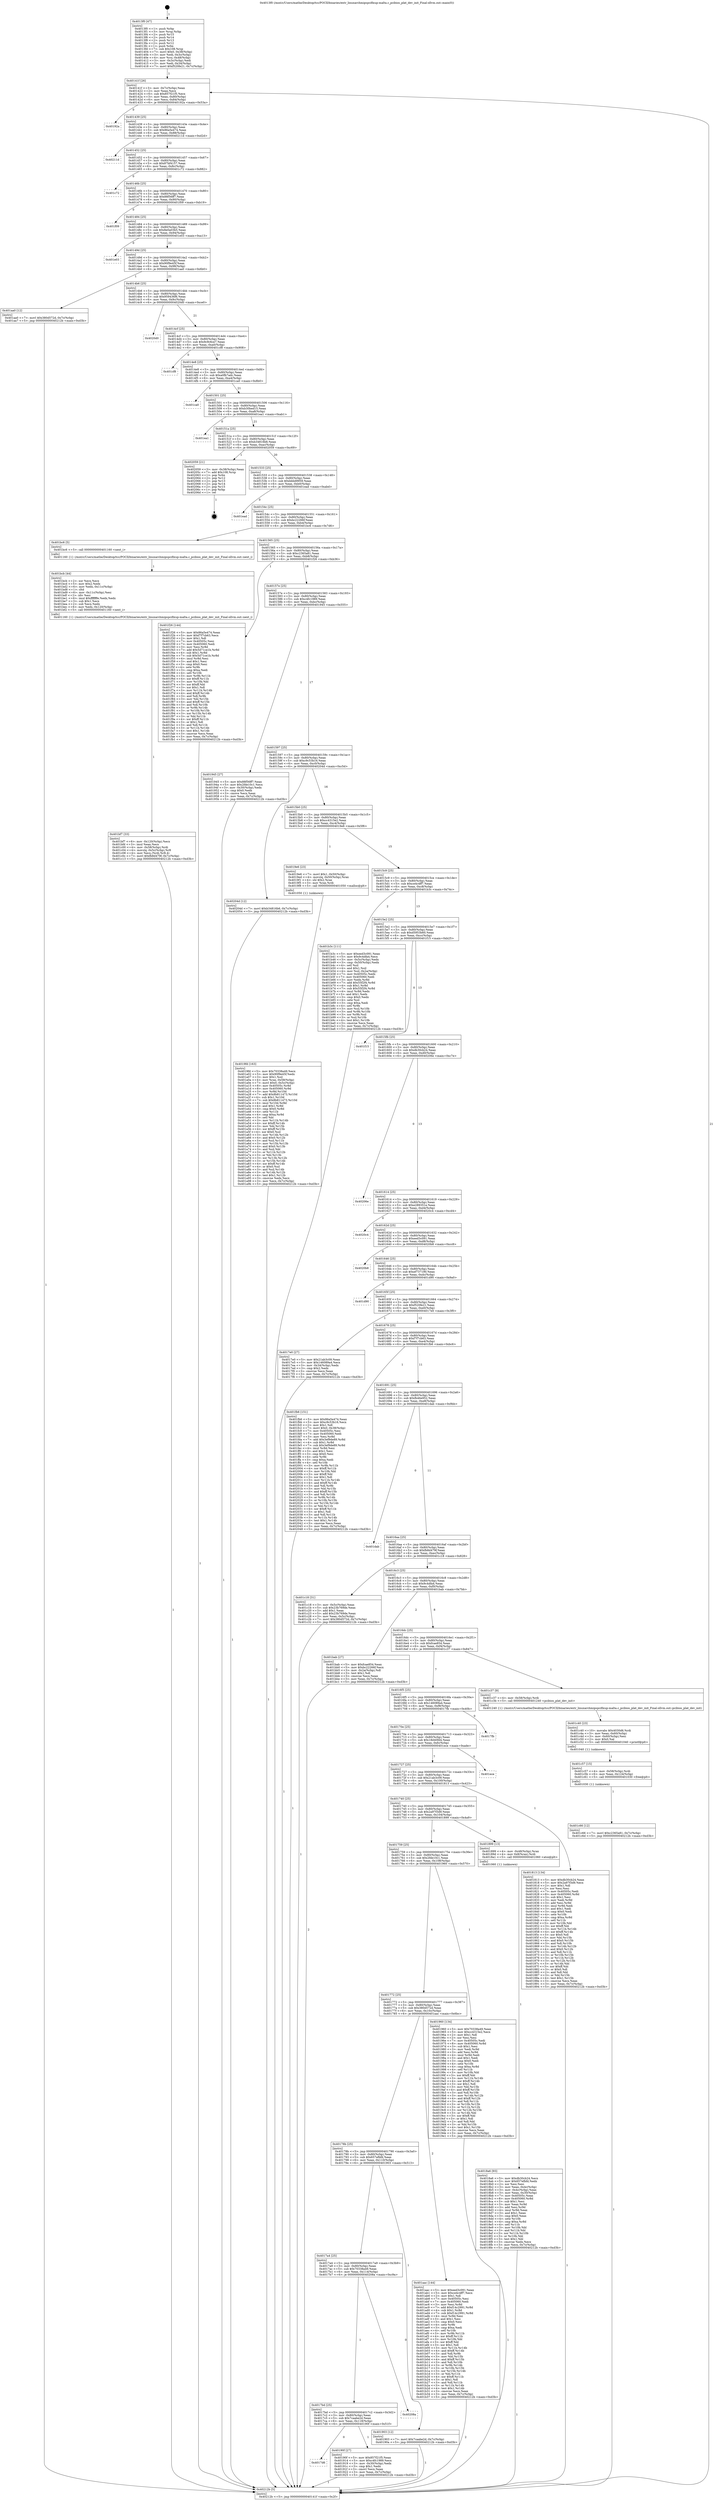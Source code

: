 digraph "0x4013f0" {
  label = "0x4013f0 (/mnt/c/Users/mathe/Desktop/tcc/POCII/binaries/extr_linuxarchmipspcifixup-malta.c_pcibios_plat_dev_init_Final-ollvm.out::main(0))"
  labelloc = "t"
  node[shape=record]

  Entry [label="",width=0.3,height=0.3,shape=circle,fillcolor=black,style=filled]
  "0x40141f" [label="{
     0x40141f [26]\l
     | [instrs]\l
     &nbsp;&nbsp;0x40141f \<+3\>: mov -0x7c(%rbp),%eax\l
     &nbsp;&nbsp;0x401422 \<+2\>: mov %eax,%ecx\l
     &nbsp;&nbsp;0x401424 \<+6\>: sub $0x857f21f5,%ecx\l
     &nbsp;&nbsp;0x40142a \<+3\>: mov %eax,-0x80(%rbp)\l
     &nbsp;&nbsp;0x40142d \<+6\>: mov %ecx,-0x84(%rbp)\l
     &nbsp;&nbsp;0x401433 \<+6\>: je 000000000040192a \<main+0x53a\>\l
  }"]
  "0x40192a" [label="{
     0x40192a\l
  }", style=dashed]
  "0x401439" [label="{
     0x401439 [25]\l
     | [instrs]\l
     &nbsp;&nbsp;0x401439 \<+5\>: jmp 000000000040143e \<main+0x4e\>\l
     &nbsp;&nbsp;0x40143e \<+3\>: mov -0x80(%rbp),%eax\l
     &nbsp;&nbsp;0x401441 \<+5\>: sub $0x86a5e474,%eax\l
     &nbsp;&nbsp;0x401446 \<+6\>: mov %eax,-0x88(%rbp)\l
     &nbsp;&nbsp;0x40144c \<+6\>: je 000000000040211d \<main+0xd2d\>\l
  }"]
  Exit [label="",width=0.3,height=0.3,shape=circle,fillcolor=black,style=filled,peripheries=2]
  "0x40211d" [label="{
     0x40211d\l
  }", style=dashed]
  "0x401452" [label="{
     0x401452 [25]\l
     | [instrs]\l
     &nbsp;&nbsp;0x401452 \<+5\>: jmp 0000000000401457 \<main+0x67\>\l
     &nbsp;&nbsp;0x401457 \<+3\>: mov -0x80(%rbp),%eax\l
     &nbsp;&nbsp;0x40145a \<+5\>: sub $0x87bf4157,%eax\l
     &nbsp;&nbsp;0x40145f \<+6\>: mov %eax,-0x8c(%rbp)\l
     &nbsp;&nbsp;0x401465 \<+6\>: je 0000000000401c72 \<main+0x882\>\l
  }"]
  "0x401c66" [label="{
     0x401c66 [12]\l
     | [instrs]\l
     &nbsp;&nbsp;0x401c66 \<+7\>: movl $0xc2365a81,-0x7c(%rbp)\l
     &nbsp;&nbsp;0x401c6d \<+5\>: jmp 000000000040212b \<main+0xd3b\>\l
  }"]
  "0x401c72" [label="{
     0x401c72\l
  }", style=dashed]
  "0x40146b" [label="{
     0x40146b [25]\l
     | [instrs]\l
     &nbsp;&nbsp;0x40146b \<+5\>: jmp 0000000000401470 \<main+0x80\>\l
     &nbsp;&nbsp;0x401470 \<+3\>: mov -0x80(%rbp),%eax\l
     &nbsp;&nbsp;0x401473 \<+5\>: sub $0x88f56ff7,%eax\l
     &nbsp;&nbsp;0x401478 \<+6\>: mov %eax,-0x90(%rbp)\l
     &nbsp;&nbsp;0x40147e \<+6\>: je 0000000000401f09 \<main+0xb19\>\l
  }"]
  "0x401c57" [label="{
     0x401c57 [15]\l
     | [instrs]\l
     &nbsp;&nbsp;0x401c57 \<+4\>: mov -0x58(%rbp),%rdi\l
     &nbsp;&nbsp;0x401c5b \<+6\>: mov %eax,-0x124(%rbp)\l
     &nbsp;&nbsp;0x401c61 \<+5\>: call 0000000000401030 \<free@plt\>\l
     | [calls]\l
     &nbsp;&nbsp;0x401030 \{1\} (unknown)\l
  }"]
  "0x401f09" [label="{
     0x401f09\l
  }", style=dashed]
  "0x401484" [label="{
     0x401484 [25]\l
     | [instrs]\l
     &nbsp;&nbsp;0x401484 \<+5\>: jmp 0000000000401489 \<main+0x99\>\l
     &nbsp;&nbsp;0x401489 \<+3\>: mov -0x80(%rbp),%eax\l
     &nbsp;&nbsp;0x40148c \<+5\>: sub $0x8e0a03b5,%eax\l
     &nbsp;&nbsp;0x401491 \<+6\>: mov %eax,-0x94(%rbp)\l
     &nbsp;&nbsp;0x401497 \<+6\>: je 0000000000401e03 \<main+0xa13\>\l
  }"]
  "0x401c40" [label="{
     0x401c40 [23]\l
     | [instrs]\l
     &nbsp;&nbsp;0x401c40 \<+10\>: movabs $0x4030d6,%rdi\l
     &nbsp;&nbsp;0x401c4a \<+3\>: mov %eax,-0x60(%rbp)\l
     &nbsp;&nbsp;0x401c4d \<+3\>: mov -0x60(%rbp),%esi\l
     &nbsp;&nbsp;0x401c50 \<+2\>: mov $0x0,%al\l
     &nbsp;&nbsp;0x401c52 \<+5\>: call 0000000000401040 \<printf@plt\>\l
     | [calls]\l
     &nbsp;&nbsp;0x401040 \{1\} (unknown)\l
  }"]
  "0x401e03" [label="{
     0x401e03\l
  }", style=dashed]
  "0x40149d" [label="{
     0x40149d [25]\l
     | [instrs]\l
     &nbsp;&nbsp;0x40149d \<+5\>: jmp 00000000004014a2 \<main+0xb2\>\l
     &nbsp;&nbsp;0x4014a2 \<+3\>: mov -0x80(%rbp),%eax\l
     &nbsp;&nbsp;0x4014a5 \<+5\>: sub $0x90f9e45f,%eax\l
     &nbsp;&nbsp;0x4014aa \<+6\>: mov %eax,-0x98(%rbp)\l
     &nbsp;&nbsp;0x4014b0 \<+6\>: je 0000000000401aa0 \<main+0x6b0\>\l
  }"]
  "0x401bf7" [label="{
     0x401bf7 [33]\l
     | [instrs]\l
     &nbsp;&nbsp;0x401bf7 \<+6\>: mov -0x120(%rbp),%ecx\l
     &nbsp;&nbsp;0x401bfd \<+3\>: imul %eax,%ecx\l
     &nbsp;&nbsp;0x401c00 \<+4\>: mov -0x58(%rbp),%rdi\l
     &nbsp;&nbsp;0x401c04 \<+4\>: movslq -0x5c(%rbp),%r8\l
     &nbsp;&nbsp;0x401c08 \<+4\>: mov %ecx,(%rdi,%r8,4)\l
     &nbsp;&nbsp;0x401c0c \<+7\>: movl $0xfb8d479f,-0x7c(%rbp)\l
     &nbsp;&nbsp;0x401c13 \<+5\>: jmp 000000000040212b \<main+0xd3b\>\l
  }"]
  "0x401aa0" [label="{
     0x401aa0 [12]\l
     | [instrs]\l
     &nbsp;&nbsp;0x401aa0 \<+7\>: movl $0x380d572d,-0x7c(%rbp)\l
     &nbsp;&nbsp;0x401aa7 \<+5\>: jmp 000000000040212b \<main+0xd3b\>\l
  }"]
  "0x4014b6" [label="{
     0x4014b6 [25]\l
     | [instrs]\l
     &nbsp;&nbsp;0x4014b6 \<+5\>: jmp 00000000004014bb \<main+0xcb\>\l
     &nbsp;&nbsp;0x4014bb \<+3\>: mov -0x80(%rbp),%eax\l
     &nbsp;&nbsp;0x4014be \<+5\>: sub $0x959436f6,%eax\l
     &nbsp;&nbsp;0x4014c3 \<+6\>: mov %eax,-0x9c(%rbp)\l
     &nbsp;&nbsp;0x4014c9 \<+6\>: je 00000000004020d0 \<main+0xce0\>\l
  }"]
  "0x401bcb" [label="{
     0x401bcb [44]\l
     | [instrs]\l
     &nbsp;&nbsp;0x401bcb \<+2\>: xor %ecx,%ecx\l
     &nbsp;&nbsp;0x401bcd \<+5\>: mov $0x2,%edx\l
     &nbsp;&nbsp;0x401bd2 \<+6\>: mov %edx,-0x11c(%rbp)\l
     &nbsp;&nbsp;0x401bd8 \<+1\>: cltd\l
     &nbsp;&nbsp;0x401bd9 \<+6\>: mov -0x11c(%rbp),%esi\l
     &nbsp;&nbsp;0x401bdf \<+2\>: idiv %esi\l
     &nbsp;&nbsp;0x401be1 \<+6\>: imul $0xfffffffe,%edx,%edx\l
     &nbsp;&nbsp;0x401be7 \<+3\>: sub $0x1,%ecx\l
     &nbsp;&nbsp;0x401bea \<+2\>: sub %ecx,%edx\l
     &nbsp;&nbsp;0x401bec \<+6\>: mov %edx,-0x120(%rbp)\l
     &nbsp;&nbsp;0x401bf2 \<+5\>: call 0000000000401160 \<next_i\>\l
     | [calls]\l
     &nbsp;&nbsp;0x401160 \{1\} (/mnt/c/Users/mathe/Desktop/tcc/POCII/binaries/extr_linuxarchmipspcifixup-malta.c_pcibios_plat_dev_init_Final-ollvm.out::next_i)\l
  }"]
  "0x4020d0" [label="{
     0x4020d0\l
  }", style=dashed]
  "0x4014cf" [label="{
     0x4014cf [25]\l
     | [instrs]\l
     &nbsp;&nbsp;0x4014cf \<+5\>: jmp 00000000004014d4 \<main+0xe4\>\l
     &nbsp;&nbsp;0x4014d4 \<+3\>: mov -0x80(%rbp),%eax\l
     &nbsp;&nbsp;0x4014d7 \<+5\>: sub $0x9c9c6ce7,%eax\l
     &nbsp;&nbsp;0x4014dc \<+6\>: mov %eax,-0xa0(%rbp)\l
     &nbsp;&nbsp;0x4014e2 \<+6\>: je 0000000000401cf8 \<main+0x908\>\l
  }"]
  "0x4019fd" [label="{
     0x4019fd [163]\l
     | [instrs]\l
     &nbsp;&nbsp;0x4019fd \<+5\>: mov $0x70338a49,%ecx\l
     &nbsp;&nbsp;0x401a02 \<+5\>: mov $0x90f9e45f,%edx\l
     &nbsp;&nbsp;0x401a07 \<+3\>: mov $0x1,%sil\l
     &nbsp;&nbsp;0x401a0a \<+4\>: mov %rax,-0x58(%rbp)\l
     &nbsp;&nbsp;0x401a0e \<+7\>: movl $0x0,-0x5c(%rbp)\l
     &nbsp;&nbsp;0x401a15 \<+8\>: mov 0x40505c,%r8d\l
     &nbsp;&nbsp;0x401a1d \<+8\>: mov 0x405060,%r9d\l
     &nbsp;&nbsp;0x401a25 \<+3\>: mov %r8d,%r10d\l
     &nbsp;&nbsp;0x401a28 \<+7\>: add $0x8b811473,%r10d\l
     &nbsp;&nbsp;0x401a2f \<+4\>: sub $0x1,%r10d\l
     &nbsp;&nbsp;0x401a33 \<+7\>: sub $0x8b811473,%r10d\l
     &nbsp;&nbsp;0x401a3a \<+4\>: imul %r10d,%r8d\l
     &nbsp;&nbsp;0x401a3e \<+4\>: and $0x1,%r8d\l
     &nbsp;&nbsp;0x401a42 \<+4\>: cmp $0x0,%r8d\l
     &nbsp;&nbsp;0x401a46 \<+4\>: sete %r11b\l
     &nbsp;&nbsp;0x401a4a \<+4\>: cmp $0xa,%r9d\l
     &nbsp;&nbsp;0x401a4e \<+3\>: setl %bl\l
     &nbsp;&nbsp;0x401a51 \<+3\>: mov %r11b,%r14b\l
     &nbsp;&nbsp;0x401a54 \<+4\>: xor $0xff,%r14b\l
     &nbsp;&nbsp;0x401a58 \<+3\>: mov %bl,%r15b\l
     &nbsp;&nbsp;0x401a5b \<+4\>: xor $0xff,%r15b\l
     &nbsp;&nbsp;0x401a5f \<+4\>: xor $0x0,%sil\l
     &nbsp;&nbsp;0x401a63 \<+3\>: mov %r14b,%r12b\l
     &nbsp;&nbsp;0x401a66 \<+4\>: and $0x0,%r12b\l
     &nbsp;&nbsp;0x401a6a \<+3\>: and %sil,%r11b\l
     &nbsp;&nbsp;0x401a6d \<+3\>: mov %r15b,%r13b\l
     &nbsp;&nbsp;0x401a70 \<+4\>: and $0x0,%r13b\l
     &nbsp;&nbsp;0x401a74 \<+3\>: and %sil,%bl\l
     &nbsp;&nbsp;0x401a77 \<+3\>: or %r11b,%r12b\l
     &nbsp;&nbsp;0x401a7a \<+3\>: or %bl,%r13b\l
     &nbsp;&nbsp;0x401a7d \<+3\>: xor %r13b,%r12b\l
     &nbsp;&nbsp;0x401a80 \<+3\>: or %r15b,%r14b\l
     &nbsp;&nbsp;0x401a83 \<+4\>: xor $0xff,%r14b\l
     &nbsp;&nbsp;0x401a87 \<+4\>: or $0x0,%sil\l
     &nbsp;&nbsp;0x401a8b \<+3\>: and %sil,%r14b\l
     &nbsp;&nbsp;0x401a8e \<+3\>: or %r14b,%r12b\l
     &nbsp;&nbsp;0x401a91 \<+4\>: test $0x1,%r12b\l
     &nbsp;&nbsp;0x401a95 \<+3\>: cmovne %edx,%ecx\l
     &nbsp;&nbsp;0x401a98 \<+3\>: mov %ecx,-0x7c(%rbp)\l
     &nbsp;&nbsp;0x401a9b \<+5\>: jmp 000000000040212b \<main+0xd3b\>\l
  }"]
  "0x401cf8" [label="{
     0x401cf8\l
  }", style=dashed]
  "0x4014e8" [label="{
     0x4014e8 [25]\l
     | [instrs]\l
     &nbsp;&nbsp;0x4014e8 \<+5\>: jmp 00000000004014ed \<main+0xfd\>\l
     &nbsp;&nbsp;0x4014ed \<+3\>: mov -0x80(%rbp),%eax\l
     &nbsp;&nbsp;0x4014f0 \<+5\>: sub $0xa0fb7adc,%eax\l
     &nbsp;&nbsp;0x4014f5 \<+6\>: mov %eax,-0xa4(%rbp)\l
     &nbsp;&nbsp;0x4014fb \<+6\>: je 0000000000401ca0 \<main+0x8b0\>\l
  }"]
  "0x4017d6" [label="{
     0x4017d6\l
  }", style=dashed]
  "0x401ca0" [label="{
     0x401ca0\l
  }", style=dashed]
  "0x401501" [label="{
     0x401501 [25]\l
     | [instrs]\l
     &nbsp;&nbsp;0x401501 \<+5\>: jmp 0000000000401506 \<main+0x116\>\l
     &nbsp;&nbsp;0x401506 \<+3\>: mov -0x80(%rbp),%eax\l
     &nbsp;&nbsp;0x401509 \<+5\>: sub $0xb30bed15,%eax\l
     &nbsp;&nbsp;0x40150e \<+6\>: mov %eax,-0xa8(%rbp)\l
     &nbsp;&nbsp;0x401514 \<+6\>: je 0000000000401ea1 \<main+0xab1\>\l
  }"]
  "0x40190f" [label="{
     0x40190f [27]\l
     | [instrs]\l
     &nbsp;&nbsp;0x40190f \<+5\>: mov $0x857f21f5,%eax\l
     &nbsp;&nbsp;0x401914 \<+5\>: mov $0xc4fc1989,%ecx\l
     &nbsp;&nbsp;0x401919 \<+3\>: mov -0x30(%rbp),%edx\l
     &nbsp;&nbsp;0x40191c \<+3\>: cmp $0x1,%edx\l
     &nbsp;&nbsp;0x40191f \<+3\>: cmovl %ecx,%eax\l
     &nbsp;&nbsp;0x401922 \<+3\>: mov %eax,-0x7c(%rbp)\l
     &nbsp;&nbsp;0x401925 \<+5\>: jmp 000000000040212b \<main+0xd3b\>\l
  }"]
  "0x401ea1" [label="{
     0x401ea1\l
  }", style=dashed]
  "0x40151a" [label="{
     0x40151a [25]\l
     | [instrs]\l
     &nbsp;&nbsp;0x40151a \<+5\>: jmp 000000000040151f \<main+0x12f\>\l
     &nbsp;&nbsp;0x40151f \<+3\>: mov -0x80(%rbp),%eax\l
     &nbsp;&nbsp;0x401522 \<+5\>: sub $0xb34816b6,%eax\l
     &nbsp;&nbsp;0x401527 \<+6\>: mov %eax,-0xac(%rbp)\l
     &nbsp;&nbsp;0x40152d \<+6\>: je 0000000000402059 \<main+0xc69\>\l
  }"]
  "0x4017bd" [label="{
     0x4017bd [25]\l
     | [instrs]\l
     &nbsp;&nbsp;0x4017bd \<+5\>: jmp 00000000004017c2 \<main+0x3d2\>\l
     &nbsp;&nbsp;0x4017c2 \<+3\>: mov -0x80(%rbp),%eax\l
     &nbsp;&nbsp;0x4017c5 \<+5\>: sub $0x7caabe2d,%eax\l
     &nbsp;&nbsp;0x4017ca \<+6\>: mov %eax,-0x118(%rbp)\l
     &nbsp;&nbsp;0x4017d0 \<+6\>: je 000000000040190f \<main+0x51f\>\l
  }"]
  "0x402059" [label="{
     0x402059 [21]\l
     | [instrs]\l
     &nbsp;&nbsp;0x402059 \<+3\>: mov -0x38(%rbp),%eax\l
     &nbsp;&nbsp;0x40205c \<+7\>: add $0x108,%rsp\l
     &nbsp;&nbsp;0x402063 \<+1\>: pop %rbx\l
     &nbsp;&nbsp;0x402064 \<+2\>: pop %r12\l
     &nbsp;&nbsp;0x402066 \<+2\>: pop %r13\l
     &nbsp;&nbsp;0x402068 \<+2\>: pop %r14\l
     &nbsp;&nbsp;0x40206a \<+2\>: pop %r15\l
     &nbsp;&nbsp;0x40206c \<+1\>: pop %rbp\l
     &nbsp;&nbsp;0x40206d \<+1\>: ret\l
  }"]
  "0x401533" [label="{
     0x401533 [25]\l
     | [instrs]\l
     &nbsp;&nbsp;0x401533 \<+5\>: jmp 0000000000401538 \<main+0x148\>\l
     &nbsp;&nbsp;0x401538 \<+3\>: mov -0x80(%rbp),%eax\l
     &nbsp;&nbsp;0x40153b \<+5\>: sub $0xbbbd9959,%eax\l
     &nbsp;&nbsp;0x401540 \<+6\>: mov %eax,-0xb0(%rbp)\l
     &nbsp;&nbsp;0x401546 \<+6\>: je 0000000000401ead \<main+0xabd\>\l
  }"]
  "0x40208a" [label="{
     0x40208a\l
  }", style=dashed]
  "0x401ead" [label="{
     0x401ead\l
  }", style=dashed]
  "0x40154c" [label="{
     0x40154c [25]\l
     | [instrs]\l
     &nbsp;&nbsp;0x40154c \<+5\>: jmp 0000000000401551 \<main+0x161\>\l
     &nbsp;&nbsp;0x401551 \<+3\>: mov -0x80(%rbp),%eax\l
     &nbsp;&nbsp;0x401554 \<+5\>: sub $0xbc22266f,%eax\l
     &nbsp;&nbsp;0x401559 \<+6\>: mov %eax,-0xb4(%rbp)\l
     &nbsp;&nbsp;0x40155f \<+6\>: je 0000000000401bc6 \<main+0x7d6\>\l
  }"]
  "0x4017a4" [label="{
     0x4017a4 [25]\l
     | [instrs]\l
     &nbsp;&nbsp;0x4017a4 \<+5\>: jmp 00000000004017a9 \<main+0x3b9\>\l
     &nbsp;&nbsp;0x4017a9 \<+3\>: mov -0x80(%rbp),%eax\l
     &nbsp;&nbsp;0x4017ac \<+5\>: sub $0x70338a49,%eax\l
     &nbsp;&nbsp;0x4017b1 \<+6\>: mov %eax,-0x114(%rbp)\l
     &nbsp;&nbsp;0x4017b7 \<+6\>: je 000000000040208a \<main+0xc9a\>\l
  }"]
  "0x401bc6" [label="{
     0x401bc6 [5]\l
     | [instrs]\l
     &nbsp;&nbsp;0x401bc6 \<+5\>: call 0000000000401160 \<next_i\>\l
     | [calls]\l
     &nbsp;&nbsp;0x401160 \{1\} (/mnt/c/Users/mathe/Desktop/tcc/POCII/binaries/extr_linuxarchmipspcifixup-malta.c_pcibios_plat_dev_init_Final-ollvm.out::next_i)\l
  }"]
  "0x401565" [label="{
     0x401565 [25]\l
     | [instrs]\l
     &nbsp;&nbsp;0x401565 \<+5\>: jmp 000000000040156a \<main+0x17a\>\l
     &nbsp;&nbsp;0x40156a \<+3\>: mov -0x80(%rbp),%eax\l
     &nbsp;&nbsp;0x40156d \<+5\>: sub $0xc2365a81,%eax\l
     &nbsp;&nbsp;0x401572 \<+6\>: mov %eax,-0xb8(%rbp)\l
     &nbsp;&nbsp;0x401578 \<+6\>: je 0000000000401f26 \<main+0xb36\>\l
  }"]
  "0x401903" [label="{
     0x401903 [12]\l
     | [instrs]\l
     &nbsp;&nbsp;0x401903 \<+7\>: movl $0x7caabe2d,-0x7c(%rbp)\l
     &nbsp;&nbsp;0x40190a \<+5\>: jmp 000000000040212b \<main+0xd3b\>\l
  }"]
  "0x401f26" [label="{
     0x401f26 [144]\l
     | [instrs]\l
     &nbsp;&nbsp;0x401f26 \<+5\>: mov $0x86a5e474,%eax\l
     &nbsp;&nbsp;0x401f2b \<+5\>: mov $0xf7f7cb63,%ecx\l
     &nbsp;&nbsp;0x401f30 \<+2\>: mov $0x1,%dl\l
     &nbsp;&nbsp;0x401f32 \<+7\>: mov 0x40505c,%esi\l
     &nbsp;&nbsp;0x401f39 \<+7\>: mov 0x405060,%edi\l
     &nbsp;&nbsp;0x401f40 \<+3\>: mov %esi,%r8d\l
     &nbsp;&nbsp;0x401f43 \<+7\>: add $0x5d71ce1b,%r8d\l
     &nbsp;&nbsp;0x401f4a \<+4\>: sub $0x1,%r8d\l
     &nbsp;&nbsp;0x401f4e \<+7\>: sub $0x5d71ce1b,%r8d\l
     &nbsp;&nbsp;0x401f55 \<+4\>: imul %r8d,%esi\l
     &nbsp;&nbsp;0x401f59 \<+3\>: and $0x1,%esi\l
     &nbsp;&nbsp;0x401f5c \<+3\>: cmp $0x0,%esi\l
     &nbsp;&nbsp;0x401f5f \<+4\>: sete %r9b\l
     &nbsp;&nbsp;0x401f63 \<+3\>: cmp $0xa,%edi\l
     &nbsp;&nbsp;0x401f66 \<+4\>: setl %r10b\l
     &nbsp;&nbsp;0x401f6a \<+3\>: mov %r9b,%r11b\l
     &nbsp;&nbsp;0x401f6d \<+4\>: xor $0xff,%r11b\l
     &nbsp;&nbsp;0x401f71 \<+3\>: mov %r10b,%bl\l
     &nbsp;&nbsp;0x401f74 \<+3\>: xor $0xff,%bl\l
     &nbsp;&nbsp;0x401f77 \<+3\>: xor $0x1,%dl\l
     &nbsp;&nbsp;0x401f7a \<+3\>: mov %r11b,%r14b\l
     &nbsp;&nbsp;0x401f7d \<+4\>: and $0xff,%r14b\l
     &nbsp;&nbsp;0x401f81 \<+3\>: and %dl,%r9b\l
     &nbsp;&nbsp;0x401f84 \<+3\>: mov %bl,%r15b\l
     &nbsp;&nbsp;0x401f87 \<+4\>: and $0xff,%r15b\l
     &nbsp;&nbsp;0x401f8b \<+3\>: and %dl,%r10b\l
     &nbsp;&nbsp;0x401f8e \<+3\>: or %r9b,%r14b\l
     &nbsp;&nbsp;0x401f91 \<+3\>: or %r10b,%r15b\l
     &nbsp;&nbsp;0x401f94 \<+3\>: xor %r15b,%r14b\l
     &nbsp;&nbsp;0x401f97 \<+3\>: or %bl,%r11b\l
     &nbsp;&nbsp;0x401f9a \<+4\>: xor $0xff,%r11b\l
     &nbsp;&nbsp;0x401f9e \<+3\>: or $0x1,%dl\l
     &nbsp;&nbsp;0x401fa1 \<+3\>: and %dl,%r11b\l
     &nbsp;&nbsp;0x401fa4 \<+3\>: or %r11b,%r14b\l
     &nbsp;&nbsp;0x401fa7 \<+4\>: test $0x1,%r14b\l
     &nbsp;&nbsp;0x401fab \<+3\>: cmovne %ecx,%eax\l
     &nbsp;&nbsp;0x401fae \<+3\>: mov %eax,-0x7c(%rbp)\l
     &nbsp;&nbsp;0x401fb1 \<+5\>: jmp 000000000040212b \<main+0xd3b\>\l
  }"]
  "0x40157e" [label="{
     0x40157e [25]\l
     | [instrs]\l
     &nbsp;&nbsp;0x40157e \<+5\>: jmp 0000000000401583 \<main+0x193\>\l
     &nbsp;&nbsp;0x401583 \<+3\>: mov -0x80(%rbp),%eax\l
     &nbsp;&nbsp;0x401586 \<+5\>: sub $0xc4fc1989,%eax\l
     &nbsp;&nbsp;0x40158b \<+6\>: mov %eax,-0xbc(%rbp)\l
     &nbsp;&nbsp;0x401591 \<+6\>: je 0000000000401945 \<main+0x555\>\l
  }"]
  "0x40178b" [label="{
     0x40178b [25]\l
     | [instrs]\l
     &nbsp;&nbsp;0x40178b \<+5\>: jmp 0000000000401790 \<main+0x3a0\>\l
     &nbsp;&nbsp;0x401790 \<+3\>: mov -0x80(%rbp),%eax\l
     &nbsp;&nbsp;0x401793 \<+5\>: sub $0x657efbfd,%eax\l
     &nbsp;&nbsp;0x401798 \<+6\>: mov %eax,-0x110(%rbp)\l
     &nbsp;&nbsp;0x40179e \<+6\>: je 0000000000401903 \<main+0x513\>\l
  }"]
  "0x401945" [label="{
     0x401945 [27]\l
     | [instrs]\l
     &nbsp;&nbsp;0x401945 \<+5\>: mov $0x88f56ff7,%eax\l
     &nbsp;&nbsp;0x40194a \<+5\>: mov $0x2fde10c1,%ecx\l
     &nbsp;&nbsp;0x40194f \<+3\>: mov -0x30(%rbp),%edx\l
     &nbsp;&nbsp;0x401952 \<+3\>: cmp $0x0,%edx\l
     &nbsp;&nbsp;0x401955 \<+3\>: cmove %ecx,%eax\l
     &nbsp;&nbsp;0x401958 \<+3\>: mov %eax,-0x7c(%rbp)\l
     &nbsp;&nbsp;0x40195b \<+5\>: jmp 000000000040212b \<main+0xd3b\>\l
  }"]
  "0x401597" [label="{
     0x401597 [25]\l
     | [instrs]\l
     &nbsp;&nbsp;0x401597 \<+5\>: jmp 000000000040159c \<main+0x1ac\>\l
     &nbsp;&nbsp;0x40159c \<+3\>: mov -0x80(%rbp),%eax\l
     &nbsp;&nbsp;0x40159f \<+5\>: sub $0xc9c53b16,%eax\l
     &nbsp;&nbsp;0x4015a4 \<+6\>: mov %eax,-0xc0(%rbp)\l
     &nbsp;&nbsp;0x4015aa \<+6\>: je 000000000040204d \<main+0xc5d\>\l
  }"]
  "0x401aac" [label="{
     0x401aac [144]\l
     | [instrs]\l
     &nbsp;&nbsp;0x401aac \<+5\>: mov $0xeed3c091,%eax\l
     &nbsp;&nbsp;0x401ab1 \<+5\>: mov $0xce4c4ff7,%ecx\l
     &nbsp;&nbsp;0x401ab6 \<+2\>: mov $0x1,%dl\l
     &nbsp;&nbsp;0x401ab8 \<+7\>: mov 0x40505c,%esi\l
     &nbsp;&nbsp;0x401abf \<+7\>: mov 0x405060,%edi\l
     &nbsp;&nbsp;0x401ac6 \<+3\>: mov %esi,%r8d\l
     &nbsp;&nbsp;0x401ac9 \<+7\>: add $0xf14c2991,%r8d\l
     &nbsp;&nbsp;0x401ad0 \<+4\>: sub $0x1,%r8d\l
     &nbsp;&nbsp;0x401ad4 \<+7\>: sub $0xf14c2991,%r8d\l
     &nbsp;&nbsp;0x401adb \<+4\>: imul %r8d,%esi\l
     &nbsp;&nbsp;0x401adf \<+3\>: and $0x1,%esi\l
     &nbsp;&nbsp;0x401ae2 \<+3\>: cmp $0x0,%esi\l
     &nbsp;&nbsp;0x401ae5 \<+4\>: sete %r9b\l
     &nbsp;&nbsp;0x401ae9 \<+3\>: cmp $0xa,%edi\l
     &nbsp;&nbsp;0x401aec \<+4\>: setl %r10b\l
     &nbsp;&nbsp;0x401af0 \<+3\>: mov %r9b,%r11b\l
     &nbsp;&nbsp;0x401af3 \<+4\>: xor $0xff,%r11b\l
     &nbsp;&nbsp;0x401af7 \<+3\>: mov %r10b,%bl\l
     &nbsp;&nbsp;0x401afa \<+3\>: xor $0xff,%bl\l
     &nbsp;&nbsp;0x401afd \<+3\>: xor $0x1,%dl\l
     &nbsp;&nbsp;0x401b00 \<+3\>: mov %r11b,%r14b\l
     &nbsp;&nbsp;0x401b03 \<+4\>: and $0xff,%r14b\l
     &nbsp;&nbsp;0x401b07 \<+3\>: and %dl,%r9b\l
     &nbsp;&nbsp;0x401b0a \<+3\>: mov %bl,%r15b\l
     &nbsp;&nbsp;0x401b0d \<+4\>: and $0xff,%r15b\l
     &nbsp;&nbsp;0x401b11 \<+3\>: and %dl,%r10b\l
     &nbsp;&nbsp;0x401b14 \<+3\>: or %r9b,%r14b\l
     &nbsp;&nbsp;0x401b17 \<+3\>: or %r10b,%r15b\l
     &nbsp;&nbsp;0x401b1a \<+3\>: xor %r15b,%r14b\l
     &nbsp;&nbsp;0x401b1d \<+3\>: or %bl,%r11b\l
     &nbsp;&nbsp;0x401b20 \<+4\>: xor $0xff,%r11b\l
     &nbsp;&nbsp;0x401b24 \<+3\>: or $0x1,%dl\l
     &nbsp;&nbsp;0x401b27 \<+3\>: and %dl,%r11b\l
     &nbsp;&nbsp;0x401b2a \<+3\>: or %r11b,%r14b\l
     &nbsp;&nbsp;0x401b2d \<+4\>: test $0x1,%r14b\l
     &nbsp;&nbsp;0x401b31 \<+3\>: cmovne %ecx,%eax\l
     &nbsp;&nbsp;0x401b34 \<+3\>: mov %eax,-0x7c(%rbp)\l
     &nbsp;&nbsp;0x401b37 \<+5\>: jmp 000000000040212b \<main+0xd3b\>\l
  }"]
  "0x40204d" [label="{
     0x40204d [12]\l
     | [instrs]\l
     &nbsp;&nbsp;0x40204d \<+7\>: movl $0xb34816b6,-0x7c(%rbp)\l
     &nbsp;&nbsp;0x402054 \<+5\>: jmp 000000000040212b \<main+0xd3b\>\l
  }"]
  "0x4015b0" [label="{
     0x4015b0 [25]\l
     | [instrs]\l
     &nbsp;&nbsp;0x4015b0 \<+5\>: jmp 00000000004015b5 \<main+0x1c5\>\l
     &nbsp;&nbsp;0x4015b5 \<+3\>: mov -0x80(%rbp),%eax\l
     &nbsp;&nbsp;0x4015b8 \<+5\>: sub $0xcc4315e2,%eax\l
     &nbsp;&nbsp;0x4015bd \<+6\>: mov %eax,-0xc4(%rbp)\l
     &nbsp;&nbsp;0x4015c3 \<+6\>: je 00000000004019e6 \<main+0x5f6\>\l
  }"]
  "0x401772" [label="{
     0x401772 [25]\l
     | [instrs]\l
     &nbsp;&nbsp;0x401772 \<+5\>: jmp 0000000000401777 \<main+0x387\>\l
     &nbsp;&nbsp;0x401777 \<+3\>: mov -0x80(%rbp),%eax\l
     &nbsp;&nbsp;0x40177a \<+5\>: sub $0x380d572d,%eax\l
     &nbsp;&nbsp;0x40177f \<+6\>: mov %eax,-0x10c(%rbp)\l
     &nbsp;&nbsp;0x401785 \<+6\>: je 0000000000401aac \<main+0x6bc\>\l
  }"]
  "0x4019e6" [label="{
     0x4019e6 [23]\l
     | [instrs]\l
     &nbsp;&nbsp;0x4019e6 \<+7\>: movl $0x1,-0x50(%rbp)\l
     &nbsp;&nbsp;0x4019ed \<+4\>: movslq -0x50(%rbp),%rax\l
     &nbsp;&nbsp;0x4019f1 \<+4\>: shl $0x2,%rax\l
     &nbsp;&nbsp;0x4019f5 \<+3\>: mov %rax,%rdi\l
     &nbsp;&nbsp;0x4019f8 \<+5\>: call 0000000000401050 \<malloc@plt\>\l
     | [calls]\l
     &nbsp;&nbsp;0x401050 \{1\} (unknown)\l
  }"]
  "0x4015c9" [label="{
     0x4015c9 [25]\l
     | [instrs]\l
     &nbsp;&nbsp;0x4015c9 \<+5\>: jmp 00000000004015ce \<main+0x1de\>\l
     &nbsp;&nbsp;0x4015ce \<+3\>: mov -0x80(%rbp),%eax\l
     &nbsp;&nbsp;0x4015d1 \<+5\>: sub $0xce4c4ff7,%eax\l
     &nbsp;&nbsp;0x4015d6 \<+6\>: mov %eax,-0xc8(%rbp)\l
     &nbsp;&nbsp;0x4015dc \<+6\>: je 0000000000401b3c \<main+0x74c\>\l
  }"]
  "0x401960" [label="{
     0x401960 [134]\l
     | [instrs]\l
     &nbsp;&nbsp;0x401960 \<+5\>: mov $0x70338a49,%eax\l
     &nbsp;&nbsp;0x401965 \<+5\>: mov $0xcc4315e2,%ecx\l
     &nbsp;&nbsp;0x40196a \<+2\>: mov $0x1,%dl\l
     &nbsp;&nbsp;0x40196c \<+2\>: xor %esi,%esi\l
     &nbsp;&nbsp;0x40196e \<+7\>: mov 0x40505c,%edi\l
     &nbsp;&nbsp;0x401975 \<+8\>: mov 0x405060,%r8d\l
     &nbsp;&nbsp;0x40197d \<+3\>: sub $0x1,%esi\l
     &nbsp;&nbsp;0x401980 \<+3\>: mov %edi,%r9d\l
     &nbsp;&nbsp;0x401983 \<+3\>: add %esi,%r9d\l
     &nbsp;&nbsp;0x401986 \<+4\>: imul %r9d,%edi\l
     &nbsp;&nbsp;0x40198a \<+3\>: and $0x1,%edi\l
     &nbsp;&nbsp;0x40198d \<+3\>: cmp $0x0,%edi\l
     &nbsp;&nbsp;0x401990 \<+4\>: sete %r10b\l
     &nbsp;&nbsp;0x401994 \<+4\>: cmp $0xa,%r8d\l
     &nbsp;&nbsp;0x401998 \<+4\>: setl %r11b\l
     &nbsp;&nbsp;0x40199c \<+3\>: mov %r10b,%bl\l
     &nbsp;&nbsp;0x40199f \<+3\>: xor $0xff,%bl\l
     &nbsp;&nbsp;0x4019a2 \<+3\>: mov %r11b,%r14b\l
     &nbsp;&nbsp;0x4019a5 \<+4\>: xor $0xff,%r14b\l
     &nbsp;&nbsp;0x4019a9 \<+3\>: xor $0x1,%dl\l
     &nbsp;&nbsp;0x4019ac \<+3\>: mov %bl,%r15b\l
     &nbsp;&nbsp;0x4019af \<+4\>: and $0xff,%r15b\l
     &nbsp;&nbsp;0x4019b3 \<+3\>: and %dl,%r10b\l
     &nbsp;&nbsp;0x4019b6 \<+3\>: mov %r14b,%r12b\l
     &nbsp;&nbsp;0x4019b9 \<+4\>: and $0xff,%r12b\l
     &nbsp;&nbsp;0x4019bd \<+3\>: and %dl,%r11b\l
     &nbsp;&nbsp;0x4019c0 \<+3\>: or %r10b,%r15b\l
     &nbsp;&nbsp;0x4019c3 \<+3\>: or %r11b,%r12b\l
     &nbsp;&nbsp;0x4019c6 \<+3\>: xor %r12b,%r15b\l
     &nbsp;&nbsp;0x4019c9 \<+3\>: or %r14b,%bl\l
     &nbsp;&nbsp;0x4019cc \<+3\>: xor $0xff,%bl\l
     &nbsp;&nbsp;0x4019cf \<+3\>: or $0x1,%dl\l
     &nbsp;&nbsp;0x4019d2 \<+2\>: and %dl,%bl\l
     &nbsp;&nbsp;0x4019d4 \<+3\>: or %bl,%r15b\l
     &nbsp;&nbsp;0x4019d7 \<+4\>: test $0x1,%r15b\l
     &nbsp;&nbsp;0x4019db \<+3\>: cmovne %ecx,%eax\l
     &nbsp;&nbsp;0x4019de \<+3\>: mov %eax,-0x7c(%rbp)\l
     &nbsp;&nbsp;0x4019e1 \<+5\>: jmp 000000000040212b \<main+0xd3b\>\l
  }"]
  "0x401b3c" [label="{
     0x401b3c [111]\l
     | [instrs]\l
     &nbsp;&nbsp;0x401b3c \<+5\>: mov $0xeed3c091,%eax\l
     &nbsp;&nbsp;0x401b41 \<+5\>: mov $0x9c4dfa4,%ecx\l
     &nbsp;&nbsp;0x401b46 \<+3\>: mov -0x5c(%rbp),%edx\l
     &nbsp;&nbsp;0x401b49 \<+3\>: cmp -0x50(%rbp),%edx\l
     &nbsp;&nbsp;0x401b4c \<+4\>: setl %sil\l
     &nbsp;&nbsp;0x401b50 \<+4\>: and $0x1,%sil\l
     &nbsp;&nbsp;0x401b54 \<+4\>: mov %sil,-0x2a(%rbp)\l
     &nbsp;&nbsp;0x401b58 \<+7\>: mov 0x40505c,%edx\l
     &nbsp;&nbsp;0x401b5f \<+7\>: mov 0x405060,%edi\l
     &nbsp;&nbsp;0x401b66 \<+3\>: mov %edx,%r8d\l
     &nbsp;&nbsp;0x401b69 \<+7\>: add $0x55f2f4,%r8d\l
     &nbsp;&nbsp;0x401b70 \<+4\>: sub $0x1,%r8d\l
     &nbsp;&nbsp;0x401b74 \<+7\>: sub $0x55f2f4,%r8d\l
     &nbsp;&nbsp;0x401b7b \<+4\>: imul %r8d,%edx\l
     &nbsp;&nbsp;0x401b7f \<+3\>: and $0x1,%edx\l
     &nbsp;&nbsp;0x401b82 \<+3\>: cmp $0x0,%edx\l
     &nbsp;&nbsp;0x401b85 \<+4\>: sete %sil\l
     &nbsp;&nbsp;0x401b89 \<+3\>: cmp $0xa,%edi\l
     &nbsp;&nbsp;0x401b8c \<+4\>: setl %r9b\l
     &nbsp;&nbsp;0x401b90 \<+3\>: mov %sil,%r10b\l
     &nbsp;&nbsp;0x401b93 \<+3\>: and %r9b,%r10b\l
     &nbsp;&nbsp;0x401b96 \<+3\>: xor %r9b,%sil\l
     &nbsp;&nbsp;0x401b99 \<+3\>: or %sil,%r10b\l
     &nbsp;&nbsp;0x401b9c \<+4\>: test $0x1,%r10b\l
     &nbsp;&nbsp;0x401ba0 \<+3\>: cmovne %ecx,%eax\l
     &nbsp;&nbsp;0x401ba3 \<+3\>: mov %eax,-0x7c(%rbp)\l
     &nbsp;&nbsp;0x401ba6 \<+5\>: jmp 000000000040212b \<main+0xd3b\>\l
  }"]
  "0x4015e2" [label="{
     0x4015e2 [25]\l
     | [instrs]\l
     &nbsp;&nbsp;0x4015e2 \<+5\>: jmp 00000000004015e7 \<main+0x1f7\>\l
     &nbsp;&nbsp;0x4015e7 \<+3\>: mov -0x80(%rbp),%eax\l
     &nbsp;&nbsp;0x4015ea \<+5\>: sub $0xd5953b60,%eax\l
     &nbsp;&nbsp;0x4015ef \<+6\>: mov %eax,-0xcc(%rbp)\l
     &nbsp;&nbsp;0x4015f5 \<+6\>: je 0000000000401f15 \<main+0xb25\>\l
  }"]
  "0x4018a6" [label="{
     0x4018a6 [93]\l
     | [instrs]\l
     &nbsp;&nbsp;0x4018a6 \<+5\>: mov $0xdb30cb24,%ecx\l
     &nbsp;&nbsp;0x4018ab \<+5\>: mov $0x657efbfd,%edx\l
     &nbsp;&nbsp;0x4018b0 \<+2\>: xor %esi,%esi\l
     &nbsp;&nbsp;0x4018b2 \<+3\>: mov %eax,-0x4c(%rbp)\l
     &nbsp;&nbsp;0x4018b5 \<+3\>: mov -0x4c(%rbp),%eax\l
     &nbsp;&nbsp;0x4018b8 \<+3\>: mov %eax,-0x30(%rbp)\l
     &nbsp;&nbsp;0x4018bb \<+7\>: mov 0x40505c,%eax\l
     &nbsp;&nbsp;0x4018c2 \<+8\>: mov 0x405060,%r8d\l
     &nbsp;&nbsp;0x4018ca \<+3\>: sub $0x1,%esi\l
     &nbsp;&nbsp;0x4018cd \<+3\>: mov %eax,%r9d\l
     &nbsp;&nbsp;0x4018d0 \<+3\>: add %esi,%r9d\l
     &nbsp;&nbsp;0x4018d3 \<+4\>: imul %r9d,%eax\l
     &nbsp;&nbsp;0x4018d7 \<+3\>: and $0x1,%eax\l
     &nbsp;&nbsp;0x4018da \<+3\>: cmp $0x0,%eax\l
     &nbsp;&nbsp;0x4018dd \<+4\>: sete %r10b\l
     &nbsp;&nbsp;0x4018e1 \<+4\>: cmp $0xa,%r8d\l
     &nbsp;&nbsp;0x4018e5 \<+4\>: setl %r11b\l
     &nbsp;&nbsp;0x4018e9 \<+3\>: mov %r10b,%bl\l
     &nbsp;&nbsp;0x4018ec \<+3\>: and %r11b,%bl\l
     &nbsp;&nbsp;0x4018ef \<+3\>: xor %r11b,%r10b\l
     &nbsp;&nbsp;0x4018f2 \<+3\>: or %r10b,%bl\l
     &nbsp;&nbsp;0x4018f5 \<+3\>: test $0x1,%bl\l
     &nbsp;&nbsp;0x4018f8 \<+3\>: cmovne %edx,%ecx\l
     &nbsp;&nbsp;0x4018fb \<+3\>: mov %ecx,-0x7c(%rbp)\l
     &nbsp;&nbsp;0x4018fe \<+5\>: jmp 000000000040212b \<main+0xd3b\>\l
  }"]
  "0x401f15" [label="{
     0x401f15\l
  }", style=dashed]
  "0x4015fb" [label="{
     0x4015fb [25]\l
     | [instrs]\l
     &nbsp;&nbsp;0x4015fb \<+5\>: jmp 0000000000401600 \<main+0x210\>\l
     &nbsp;&nbsp;0x401600 \<+3\>: mov -0x80(%rbp),%eax\l
     &nbsp;&nbsp;0x401603 \<+5\>: sub $0xdb30cb24,%eax\l
     &nbsp;&nbsp;0x401608 \<+6\>: mov %eax,-0xd0(%rbp)\l
     &nbsp;&nbsp;0x40160e \<+6\>: je 000000000040206e \<main+0xc7e\>\l
  }"]
  "0x401759" [label="{
     0x401759 [25]\l
     | [instrs]\l
     &nbsp;&nbsp;0x401759 \<+5\>: jmp 000000000040175e \<main+0x36e\>\l
     &nbsp;&nbsp;0x40175e \<+3\>: mov -0x80(%rbp),%eax\l
     &nbsp;&nbsp;0x401761 \<+5\>: sub $0x2fde10c1,%eax\l
     &nbsp;&nbsp;0x401766 \<+6\>: mov %eax,-0x108(%rbp)\l
     &nbsp;&nbsp;0x40176c \<+6\>: je 0000000000401960 \<main+0x570\>\l
  }"]
  "0x40206e" [label="{
     0x40206e\l
  }", style=dashed]
  "0x401614" [label="{
     0x401614 [25]\l
     | [instrs]\l
     &nbsp;&nbsp;0x401614 \<+5\>: jmp 0000000000401619 \<main+0x229\>\l
     &nbsp;&nbsp;0x401619 \<+3\>: mov -0x80(%rbp),%eax\l
     &nbsp;&nbsp;0x40161c \<+5\>: sub $0xe289351e,%eax\l
     &nbsp;&nbsp;0x401621 \<+6\>: mov %eax,-0xd4(%rbp)\l
     &nbsp;&nbsp;0x401627 \<+6\>: je 00000000004020c4 \<main+0xcd4\>\l
  }"]
  "0x401899" [label="{
     0x401899 [13]\l
     | [instrs]\l
     &nbsp;&nbsp;0x401899 \<+4\>: mov -0x48(%rbp),%rax\l
     &nbsp;&nbsp;0x40189d \<+4\>: mov 0x8(%rax),%rdi\l
     &nbsp;&nbsp;0x4018a1 \<+5\>: call 0000000000401060 \<atoi@plt\>\l
     | [calls]\l
     &nbsp;&nbsp;0x401060 \{1\} (unknown)\l
  }"]
  "0x4020c4" [label="{
     0x4020c4\l
  }", style=dashed]
  "0x40162d" [label="{
     0x40162d [25]\l
     | [instrs]\l
     &nbsp;&nbsp;0x40162d \<+5\>: jmp 0000000000401632 \<main+0x242\>\l
     &nbsp;&nbsp;0x401632 \<+3\>: mov -0x80(%rbp),%eax\l
     &nbsp;&nbsp;0x401635 \<+5\>: sub $0xeed3c091,%eax\l
     &nbsp;&nbsp;0x40163a \<+6\>: mov %eax,-0xd8(%rbp)\l
     &nbsp;&nbsp;0x401640 \<+6\>: je 00000000004020b8 \<main+0xcc8\>\l
  }"]
  "0x401740" [label="{
     0x401740 [25]\l
     | [instrs]\l
     &nbsp;&nbsp;0x401740 \<+5\>: jmp 0000000000401745 \<main+0x355\>\l
     &nbsp;&nbsp;0x401745 \<+3\>: mov -0x80(%rbp),%eax\l
     &nbsp;&nbsp;0x401748 \<+5\>: sub $0x2a97f3d9,%eax\l
     &nbsp;&nbsp;0x40174d \<+6\>: mov %eax,-0x104(%rbp)\l
     &nbsp;&nbsp;0x401753 \<+6\>: je 0000000000401899 \<main+0x4a9\>\l
  }"]
  "0x4020b8" [label="{
     0x4020b8\l
  }", style=dashed]
  "0x401646" [label="{
     0x401646 [25]\l
     | [instrs]\l
     &nbsp;&nbsp;0x401646 \<+5\>: jmp 000000000040164b \<main+0x25b\>\l
     &nbsp;&nbsp;0x40164b \<+3\>: mov -0x80(%rbp),%eax\l
     &nbsp;&nbsp;0x40164e \<+5\>: sub $0xef737190,%eax\l
     &nbsp;&nbsp;0x401653 \<+6\>: mov %eax,-0xdc(%rbp)\l
     &nbsp;&nbsp;0x401659 \<+6\>: je 0000000000401d90 \<main+0x9a0\>\l
  }"]
  "0x401813" [label="{
     0x401813 [134]\l
     | [instrs]\l
     &nbsp;&nbsp;0x401813 \<+5\>: mov $0xdb30cb24,%eax\l
     &nbsp;&nbsp;0x401818 \<+5\>: mov $0x2a97f3d9,%ecx\l
     &nbsp;&nbsp;0x40181d \<+2\>: mov $0x1,%dl\l
     &nbsp;&nbsp;0x40181f \<+2\>: xor %esi,%esi\l
     &nbsp;&nbsp;0x401821 \<+7\>: mov 0x40505c,%edi\l
     &nbsp;&nbsp;0x401828 \<+8\>: mov 0x405060,%r8d\l
     &nbsp;&nbsp;0x401830 \<+3\>: sub $0x1,%esi\l
     &nbsp;&nbsp;0x401833 \<+3\>: mov %edi,%r9d\l
     &nbsp;&nbsp;0x401836 \<+3\>: add %esi,%r9d\l
     &nbsp;&nbsp;0x401839 \<+4\>: imul %r9d,%edi\l
     &nbsp;&nbsp;0x40183d \<+3\>: and $0x1,%edi\l
     &nbsp;&nbsp;0x401840 \<+3\>: cmp $0x0,%edi\l
     &nbsp;&nbsp;0x401843 \<+4\>: sete %r10b\l
     &nbsp;&nbsp;0x401847 \<+4\>: cmp $0xa,%r8d\l
     &nbsp;&nbsp;0x40184b \<+4\>: setl %r11b\l
     &nbsp;&nbsp;0x40184f \<+3\>: mov %r10b,%bl\l
     &nbsp;&nbsp;0x401852 \<+3\>: xor $0xff,%bl\l
     &nbsp;&nbsp;0x401855 \<+3\>: mov %r11b,%r14b\l
     &nbsp;&nbsp;0x401858 \<+4\>: xor $0xff,%r14b\l
     &nbsp;&nbsp;0x40185c \<+3\>: xor $0x0,%dl\l
     &nbsp;&nbsp;0x40185f \<+3\>: mov %bl,%r15b\l
     &nbsp;&nbsp;0x401862 \<+4\>: and $0x0,%r15b\l
     &nbsp;&nbsp;0x401866 \<+3\>: and %dl,%r10b\l
     &nbsp;&nbsp;0x401869 \<+3\>: mov %r14b,%r12b\l
     &nbsp;&nbsp;0x40186c \<+4\>: and $0x0,%r12b\l
     &nbsp;&nbsp;0x401870 \<+3\>: and %dl,%r11b\l
     &nbsp;&nbsp;0x401873 \<+3\>: or %r10b,%r15b\l
     &nbsp;&nbsp;0x401876 \<+3\>: or %r11b,%r12b\l
     &nbsp;&nbsp;0x401879 \<+3\>: xor %r12b,%r15b\l
     &nbsp;&nbsp;0x40187c \<+3\>: or %r14b,%bl\l
     &nbsp;&nbsp;0x40187f \<+3\>: xor $0xff,%bl\l
     &nbsp;&nbsp;0x401882 \<+3\>: or $0x0,%dl\l
     &nbsp;&nbsp;0x401885 \<+2\>: and %dl,%bl\l
     &nbsp;&nbsp;0x401887 \<+3\>: or %bl,%r15b\l
     &nbsp;&nbsp;0x40188a \<+4\>: test $0x1,%r15b\l
     &nbsp;&nbsp;0x40188e \<+3\>: cmovne %ecx,%eax\l
     &nbsp;&nbsp;0x401891 \<+3\>: mov %eax,-0x7c(%rbp)\l
     &nbsp;&nbsp;0x401894 \<+5\>: jmp 000000000040212b \<main+0xd3b\>\l
  }"]
  "0x401d90" [label="{
     0x401d90\l
  }", style=dashed]
  "0x40165f" [label="{
     0x40165f [25]\l
     | [instrs]\l
     &nbsp;&nbsp;0x40165f \<+5\>: jmp 0000000000401664 \<main+0x274\>\l
     &nbsp;&nbsp;0x401664 \<+3\>: mov -0x80(%rbp),%eax\l
     &nbsp;&nbsp;0x401667 \<+5\>: sub $0xf520fe21,%eax\l
     &nbsp;&nbsp;0x40166c \<+6\>: mov %eax,-0xe0(%rbp)\l
     &nbsp;&nbsp;0x401672 \<+6\>: je 00000000004017e0 \<main+0x3f0\>\l
  }"]
  "0x401727" [label="{
     0x401727 [25]\l
     | [instrs]\l
     &nbsp;&nbsp;0x401727 \<+5\>: jmp 000000000040172c \<main+0x33c\>\l
     &nbsp;&nbsp;0x40172c \<+3\>: mov -0x80(%rbp),%eax\l
     &nbsp;&nbsp;0x40172f \<+5\>: sub $0x21ab3c09,%eax\l
     &nbsp;&nbsp;0x401734 \<+6\>: mov %eax,-0x100(%rbp)\l
     &nbsp;&nbsp;0x40173a \<+6\>: je 0000000000401813 \<main+0x423\>\l
  }"]
  "0x4017e0" [label="{
     0x4017e0 [27]\l
     | [instrs]\l
     &nbsp;&nbsp;0x4017e0 \<+5\>: mov $0x21ab3c09,%eax\l
     &nbsp;&nbsp;0x4017e5 \<+5\>: mov $0x146089a4,%ecx\l
     &nbsp;&nbsp;0x4017ea \<+3\>: mov -0x34(%rbp),%edx\l
     &nbsp;&nbsp;0x4017ed \<+3\>: cmp $0x2,%edx\l
     &nbsp;&nbsp;0x4017f0 \<+3\>: cmovne %ecx,%eax\l
     &nbsp;&nbsp;0x4017f3 \<+3\>: mov %eax,-0x7c(%rbp)\l
     &nbsp;&nbsp;0x4017f6 \<+5\>: jmp 000000000040212b \<main+0xd3b\>\l
  }"]
  "0x401678" [label="{
     0x401678 [25]\l
     | [instrs]\l
     &nbsp;&nbsp;0x401678 \<+5\>: jmp 000000000040167d \<main+0x28d\>\l
     &nbsp;&nbsp;0x40167d \<+3\>: mov -0x80(%rbp),%eax\l
     &nbsp;&nbsp;0x401680 \<+5\>: sub $0xf7f7cb63,%eax\l
     &nbsp;&nbsp;0x401685 \<+6\>: mov %eax,-0xe4(%rbp)\l
     &nbsp;&nbsp;0x40168b \<+6\>: je 0000000000401fb6 \<main+0xbc6\>\l
  }"]
  "0x40212b" [label="{
     0x40212b [5]\l
     | [instrs]\l
     &nbsp;&nbsp;0x40212b \<+5\>: jmp 000000000040141f \<main+0x2f\>\l
  }"]
  "0x4013f0" [label="{
     0x4013f0 [47]\l
     | [instrs]\l
     &nbsp;&nbsp;0x4013f0 \<+1\>: push %rbp\l
     &nbsp;&nbsp;0x4013f1 \<+3\>: mov %rsp,%rbp\l
     &nbsp;&nbsp;0x4013f4 \<+2\>: push %r15\l
     &nbsp;&nbsp;0x4013f6 \<+2\>: push %r14\l
     &nbsp;&nbsp;0x4013f8 \<+2\>: push %r13\l
     &nbsp;&nbsp;0x4013fa \<+2\>: push %r12\l
     &nbsp;&nbsp;0x4013fc \<+1\>: push %rbx\l
     &nbsp;&nbsp;0x4013fd \<+7\>: sub $0x108,%rsp\l
     &nbsp;&nbsp;0x401404 \<+7\>: movl $0x0,-0x38(%rbp)\l
     &nbsp;&nbsp;0x40140b \<+3\>: mov %edi,-0x3c(%rbp)\l
     &nbsp;&nbsp;0x40140e \<+4\>: mov %rsi,-0x48(%rbp)\l
     &nbsp;&nbsp;0x401412 \<+3\>: mov -0x3c(%rbp),%edi\l
     &nbsp;&nbsp;0x401415 \<+3\>: mov %edi,-0x34(%rbp)\l
     &nbsp;&nbsp;0x401418 \<+7\>: movl $0xf520fe21,-0x7c(%rbp)\l
  }"]
  "0x401ece" [label="{
     0x401ece\l
  }", style=dashed]
  "0x401fb6" [label="{
     0x401fb6 [151]\l
     | [instrs]\l
     &nbsp;&nbsp;0x401fb6 \<+5\>: mov $0x86a5e474,%eax\l
     &nbsp;&nbsp;0x401fbb \<+5\>: mov $0xc9c53b16,%ecx\l
     &nbsp;&nbsp;0x401fc0 \<+2\>: mov $0x1,%dl\l
     &nbsp;&nbsp;0x401fc2 \<+7\>: movl $0x0,-0x38(%rbp)\l
     &nbsp;&nbsp;0x401fc9 \<+7\>: mov 0x40505c,%esi\l
     &nbsp;&nbsp;0x401fd0 \<+7\>: mov 0x405060,%edi\l
     &nbsp;&nbsp;0x401fd7 \<+3\>: mov %esi,%r8d\l
     &nbsp;&nbsp;0x401fda \<+7\>: add $0x3ef9de89,%r8d\l
     &nbsp;&nbsp;0x401fe1 \<+4\>: sub $0x1,%r8d\l
     &nbsp;&nbsp;0x401fe5 \<+7\>: sub $0x3ef9de89,%r8d\l
     &nbsp;&nbsp;0x401fec \<+4\>: imul %r8d,%esi\l
     &nbsp;&nbsp;0x401ff0 \<+3\>: and $0x1,%esi\l
     &nbsp;&nbsp;0x401ff3 \<+3\>: cmp $0x0,%esi\l
     &nbsp;&nbsp;0x401ff6 \<+4\>: sete %r9b\l
     &nbsp;&nbsp;0x401ffa \<+3\>: cmp $0xa,%edi\l
     &nbsp;&nbsp;0x401ffd \<+4\>: setl %r10b\l
     &nbsp;&nbsp;0x402001 \<+3\>: mov %r9b,%r11b\l
     &nbsp;&nbsp;0x402004 \<+4\>: xor $0xff,%r11b\l
     &nbsp;&nbsp;0x402008 \<+3\>: mov %r10b,%bl\l
     &nbsp;&nbsp;0x40200b \<+3\>: xor $0xff,%bl\l
     &nbsp;&nbsp;0x40200e \<+3\>: xor $0x1,%dl\l
     &nbsp;&nbsp;0x402011 \<+3\>: mov %r11b,%r14b\l
     &nbsp;&nbsp;0x402014 \<+4\>: and $0xff,%r14b\l
     &nbsp;&nbsp;0x402018 \<+3\>: and %dl,%r9b\l
     &nbsp;&nbsp;0x40201b \<+3\>: mov %bl,%r15b\l
     &nbsp;&nbsp;0x40201e \<+4\>: and $0xff,%r15b\l
     &nbsp;&nbsp;0x402022 \<+3\>: and %dl,%r10b\l
     &nbsp;&nbsp;0x402025 \<+3\>: or %r9b,%r14b\l
     &nbsp;&nbsp;0x402028 \<+3\>: or %r10b,%r15b\l
     &nbsp;&nbsp;0x40202b \<+3\>: xor %r15b,%r14b\l
     &nbsp;&nbsp;0x40202e \<+3\>: or %bl,%r11b\l
     &nbsp;&nbsp;0x402031 \<+4\>: xor $0xff,%r11b\l
     &nbsp;&nbsp;0x402035 \<+3\>: or $0x1,%dl\l
     &nbsp;&nbsp;0x402038 \<+3\>: and %dl,%r11b\l
     &nbsp;&nbsp;0x40203b \<+3\>: or %r11b,%r14b\l
     &nbsp;&nbsp;0x40203e \<+4\>: test $0x1,%r14b\l
     &nbsp;&nbsp;0x402042 \<+3\>: cmovne %ecx,%eax\l
     &nbsp;&nbsp;0x402045 \<+3\>: mov %eax,-0x7c(%rbp)\l
     &nbsp;&nbsp;0x402048 \<+5\>: jmp 000000000040212b \<main+0xd3b\>\l
  }"]
  "0x401691" [label="{
     0x401691 [25]\l
     | [instrs]\l
     &nbsp;&nbsp;0x401691 \<+5\>: jmp 0000000000401696 \<main+0x2a6\>\l
     &nbsp;&nbsp;0x401696 \<+3\>: mov -0x80(%rbp),%eax\l
     &nbsp;&nbsp;0x401699 \<+5\>: sub $0xfb46e952,%eax\l
     &nbsp;&nbsp;0x40169e \<+6\>: mov %eax,-0xe8(%rbp)\l
     &nbsp;&nbsp;0x4016a4 \<+6\>: je 0000000000401dab \<main+0x9bb\>\l
  }"]
  "0x40170e" [label="{
     0x40170e [25]\l
     | [instrs]\l
     &nbsp;&nbsp;0x40170e \<+5\>: jmp 0000000000401713 \<main+0x323\>\l
     &nbsp;&nbsp;0x401713 \<+3\>: mov -0x80(%rbp),%eax\l
     &nbsp;&nbsp;0x401716 \<+5\>: sub $0x18d40fd4,%eax\l
     &nbsp;&nbsp;0x40171b \<+6\>: mov %eax,-0xfc(%rbp)\l
     &nbsp;&nbsp;0x401721 \<+6\>: je 0000000000401ece \<main+0xade\>\l
  }"]
  "0x401dab" [label="{
     0x401dab\l
  }", style=dashed]
  "0x4016aa" [label="{
     0x4016aa [25]\l
     | [instrs]\l
     &nbsp;&nbsp;0x4016aa \<+5\>: jmp 00000000004016af \<main+0x2bf\>\l
     &nbsp;&nbsp;0x4016af \<+3\>: mov -0x80(%rbp),%eax\l
     &nbsp;&nbsp;0x4016b2 \<+5\>: sub $0xfb8d479f,%eax\l
     &nbsp;&nbsp;0x4016b7 \<+6\>: mov %eax,-0xec(%rbp)\l
     &nbsp;&nbsp;0x4016bd \<+6\>: je 0000000000401c18 \<main+0x828\>\l
  }"]
  "0x4017fb" [label="{
     0x4017fb\l
  }", style=dashed]
  "0x401c18" [label="{
     0x401c18 [31]\l
     | [instrs]\l
     &nbsp;&nbsp;0x401c18 \<+3\>: mov -0x5c(%rbp),%eax\l
     &nbsp;&nbsp;0x401c1b \<+5\>: sub $0x23b769de,%eax\l
     &nbsp;&nbsp;0x401c20 \<+3\>: add $0x1,%eax\l
     &nbsp;&nbsp;0x401c23 \<+5\>: add $0x23b769de,%eax\l
     &nbsp;&nbsp;0x401c28 \<+3\>: mov %eax,-0x5c(%rbp)\l
     &nbsp;&nbsp;0x401c2b \<+7\>: movl $0x380d572d,-0x7c(%rbp)\l
     &nbsp;&nbsp;0x401c32 \<+5\>: jmp 000000000040212b \<main+0xd3b\>\l
  }"]
  "0x4016c3" [label="{
     0x4016c3 [25]\l
     | [instrs]\l
     &nbsp;&nbsp;0x4016c3 \<+5\>: jmp 00000000004016c8 \<main+0x2d8\>\l
     &nbsp;&nbsp;0x4016c8 \<+3\>: mov -0x80(%rbp),%eax\l
     &nbsp;&nbsp;0x4016cb \<+5\>: sub $0x9c4dfa4,%eax\l
     &nbsp;&nbsp;0x4016d0 \<+6\>: mov %eax,-0xf0(%rbp)\l
     &nbsp;&nbsp;0x4016d6 \<+6\>: je 0000000000401bab \<main+0x7bb\>\l
  }"]
  "0x4016f5" [label="{
     0x4016f5 [25]\l
     | [instrs]\l
     &nbsp;&nbsp;0x4016f5 \<+5\>: jmp 00000000004016fa \<main+0x30a\>\l
     &nbsp;&nbsp;0x4016fa \<+3\>: mov -0x80(%rbp),%eax\l
     &nbsp;&nbsp;0x4016fd \<+5\>: sub $0x146089a4,%eax\l
     &nbsp;&nbsp;0x401702 \<+6\>: mov %eax,-0xf8(%rbp)\l
     &nbsp;&nbsp;0x401708 \<+6\>: je 00000000004017fb \<main+0x40b\>\l
  }"]
  "0x401bab" [label="{
     0x401bab [27]\l
     | [instrs]\l
     &nbsp;&nbsp;0x401bab \<+5\>: mov $0xfcae854,%eax\l
     &nbsp;&nbsp;0x401bb0 \<+5\>: mov $0xbc22266f,%ecx\l
     &nbsp;&nbsp;0x401bb5 \<+3\>: mov -0x2a(%rbp),%dl\l
     &nbsp;&nbsp;0x401bb8 \<+3\>: test $0x1,%dl\l
     &nbsp;&nbsp;0x401bbb \<+3\>: cmovne %ecx,%eax\l
     &nbsp;&nbsp;0x401bbe \<+3\>: mov %eax,-0x7c(%rbp)\l
     &nbsp;&nbsp;0x401bc1 \<+5\>: jmp 000000000040212b \<main+0xd3b\>\l
  }"]
  "0x4016dc" [label="{
     0x4016dc [25]\l
     | [instrs]\l
     &nbsp;&nbsp;0x4016dc \<+5\>: jmp 00000000004016e1 \<main+0x2f1\>\l
     &nbsp;&nbsp;0x4016e1 \<+3\>: mov -0x80(%rbp),%eax\l
     &nbsp;&nbsp;0x4016e4 \<+5\>: sub $0xfcae854,%eax\l
     &nbsp;&nbsp;0x4016e9 \<+6\>: mov %eax,-0xf4(%rbp)\l
     &nbsp;&nbsp;0x4016ef \<+6\>: je 0000000000401c37 \<main+0x847\>\l
  }"]
  "0x401c37" [label="{
     0x401c37 [9]\l
     | [instrs]\l
     &nbsp;&nbsp;0x401c37 \<+4\>: mov -0x58(%rbp),%rdi\l
     &nbsp;&nbsp;0x401c3b \<+5\>: call 0000000000401240 \<pcibios_plat_dev_init\>\l
     | [calls]\l
     &nbsp;&nbsp;0x401240 \{1\} (/mnt/c/Users/mathe/Desktop/tcc/POCII/binaries/extr_linuxarchmipspcifixup-malta.c_pcibios_plat_dev_init_Final-ollvm.out::pcibios_plat_dev_init)\l
  }"]
  Entry -> "0x4013f0" [label=" 1"]
  "0x40141f" -> "0x40192a" [label=" 0"]
  "0x40141f" -> "0x401439" [label=" 22"]
  "0x402059" -> Exit [label=" 1"]
  "0x401439" -> "0x40211d" [label=" 0"]
  "0x401439" -> "0x401452" [label=" 22"]
  "0x40204d" -> "0x40212b" [label=" 1"]
  "0x401452" -> "0x401c72" [label=" 0"]
  "0x401452" -> "0x40146b" [label=" 22"]
  "0x401fb6" -> "0x40212b" [label=" 1"]
  "0x40146b" -> "0x401f09" [label=" 0"]
  "0x40146b" -> "0x401484" [label=" 22"]
  "0x401f26" -> "0x40212b" [label=" 1"]
  "0x401484" -> "0x401e03" [label=" 0"]
  "0x401484" -> "0x40149d" [label=" 22"]
  "0x401c66" -> "0x40212b" [label=" 1"]
  "0x40149d" -> "0x401aa0" [label=" 1"]
  "0x40149d" -> "0x4014b6" [label=" 21"]
  "0x401c57" -> "0x401c66" [label=" 1"]
  "0x4014b6" -> "0x4020d0" [label=" 0"]
  "0x4014b6" -> "0x4014cf" [label=" 21"]
  "0x401c40" -> "0x401c57" [label=" 1"]
  "0x4014cf" -> "0x401cf8" [label=" 0"]
  "0x4014cf" -> "0x4014e8" [label=" 21"]
  "0x401c37" -> "0x401c40" [label=" 1"]
  "0x4014e8" -> "0x401ca0" [label=" 0"]
  "0x4014e8" -> "0x401501" [label=" 21"]
  "0x401c18" -> "0x40212b" [label=" 1"]
  "0x401501" -> "0x401ea1" [label=" 0"]
  "0x401501" -> "0x40151a" [label=" 21"]
  "0x401bf7" -> "0x40212b" [label=" 1"]
  "0x40151a" -> "0x402059" [label=" 1"]
  "0x40151a" -> "0x401533" [label=" 20"]
  "0x401bc6" -> "0x401bcb" [label=" 1"]
  "0x401533" -> "0x401ead" [label=" 0"]
  "0x401533" -> "0x40154c" [label=" 20"]
  "0x401bab" -> "0x40212b" [label=" 2"]
  "0x40154c" -> "0x401bc6" [label=" 1"]
  "0x40154c" -> "0x401565" [label=" 19"]
  "0x401aac" -> "0x40212b" [label=" 2"]
  "0x401565" -> "0x401f26" [label=" 1"]
  "0x401565" -> "0x40157e" [label=" 18"]
  "0x401aa0" -> "0x40212b" [label=" 1"]
  "0x40157e" -> "0x401945" [label=" 1"]
  "0x40157e" -> "0x401597" [label=" 17"]
  "0x4019e6" -> "0x4019fd" [label=" 1"]
  "0x401597" -> "0x40204d" [label=" 1"]
  "0x401597" -> "0x4015b0" [label=" 16"]
  "0x401960" -> "0x40212b" [label=" 1"]
  "0x4015b0" -> "0x4019e6" [label=" 1"]
  "0x4015b0" -> "0x4015c9" [label=" 15"]
  "0x40190f" -> "0x40212b" [label=" 1"]
  "0x4015c9" -> "0x401b3c" [label=" 2"]
  "0x4015c9" -> "0x4015e2" [label=" 13"]
  "0x4017bd" -> "0x4017d6" [label=" 0"]
  "0x4015e2" -> "0x401f15" [label=" 0"]
  "0x4015e2" -> "0x4015fb" [label=" 13"]
  "0x401bcb" -> "0x401bf7" [label=" 1"]
  "0x4015fb" -> "0x40206e" [label=" 0"]
  "0x4015fb" -> "0x401614" [label=" 13"]
  "0x4017a4" -> "0x4017bd" [label=" 1"]
  "0x401614" -> "0x4020c4" [label=" 0"]
  "0x401614" -> "0x40162d" [label=" 13"]
  "0x4017a4" -> "0x40208a" [label=" 0"]
  "0x40162d" -> "0x4020b8" [label=" 0"]
  "0x40162d" -> "0x401646" [label=" 13"]
  "0x401903" -> "0x40212b" [label=" 1"]
  "0x401646" -> "0x401d90" [label=" 0"]
  "0x401646" -> "0x40165f" [label=" 13"]
  "0x40178b" -> "0x4017a4" [label=" 1"]
  "0x40165f" -> "0x4017e0" [label=" 1"]
  "0x40165f" -> "0x401678" [label=" 12"]
  "0x4017e0" -> "0x40212b" [label=" 1"]
  "0x4013f0" -> "0x40141f" [label=" 1"]
  "0x40212b" -> "0x40141f" [label=" 21"]
  "0x4019fd" -> "0x40212b" [label=" 1"]
  "0x401678" -> "0x401fb6" [label=" 1"]
  "0x401678" -> "0x401691" [label=" 11"]
  "0x401772" -> "0x40178b" [label=" 2"]
  "0x401691" -> "0x401dab" [label=" 0"]
  "0x401691" -> "0x4016aa" [label=" 11"]
  "0x401945" -> "0x40212b" [label=" 1"]
  "0x4016aa" -> "0x401c18" [label=" 1"]
  "0x4016aa" -> "0x4016c3" [label=" 10"]
  "0x401759" -> "0x401772" [label=" 4"]
  "0x4016c3" -> "0x401bab" [label=" 2"]
  "0x4016c3" -> "0x4016dc" [label=" 8"]
  "0x4017bd" -> "0x40190f" [label=" 1"]
  "0x4016dc" -> "0x401c37" [label=" 1"]
  "0x4016dc" -> "0x4016f5" [label=" 7"]
  "0x401759" -> "0x401960" [label=" 1"]
  "0x4016f5" -> "0x4017fb" [label=" 0"]
  "0x4016f5" -> "0x40170e" [label=" 7"]
  "0x401772" -> "0x401aac" [label=" 2"]
  "0x40170e" -> "0x401ece" [label=" 0"]
  "0x40170e" -> "0x401727" [label=" 7"]
  "0x40178b" -> "0x401903" [label=" 1"]
  "0x401727" -> "0x401813" [label=" 1"]
  "0x401727" -> "0x401740" [label=" 6"]
  "0x401813" -> "0x40212b" [label=" 1"]
  "0x401b3c" -> "0x40212b" [label=" 2"]
  "0x401740" -> "0x401899" [label=" 1"]
  "0x401740" -> "0x401759" [label=" 5"]
  "0x401899" -> "0x4018a6" [label=" 1"]
  "0x4018a6" -> "0x40212b" [label=" 1"]
}
